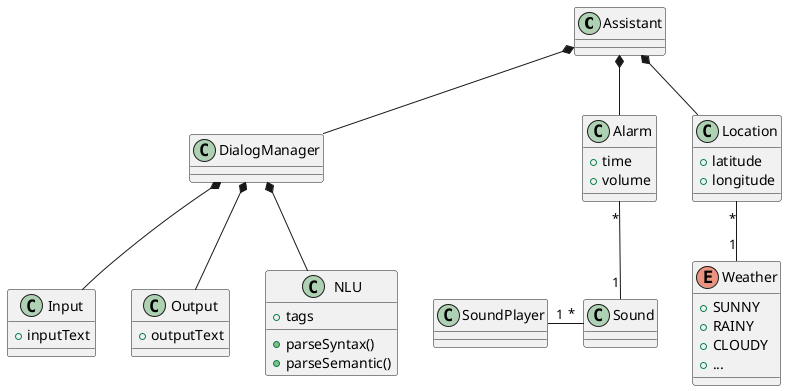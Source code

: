 @startuml

class Assistant

class DialogManager

class NLU {
  +tags
  +parseSyntax()
  +parseSemantic()
}

class Input {
  +inputText
}

class Output {
  +outputText
}

class Alarm {
    +time
    +volume
}

class Location {
    +latitude
    +longitude
}

enum Weather {
    +SUNNY
    +RAINY
    +CLOUDY
    +...
}

class SoundPlayer
class Sound

Location "*"--"1" Weather
Alarm "*"--"1" Sound
Sound "*"-left-"1" SoundPlayer
Assistant *-- Alarm
Assistant *-- Location
Assistant *-- DialogManager
DialogManager *--NLU
DialogManager *-- Input
DialogManager *-- Output

@enduml

